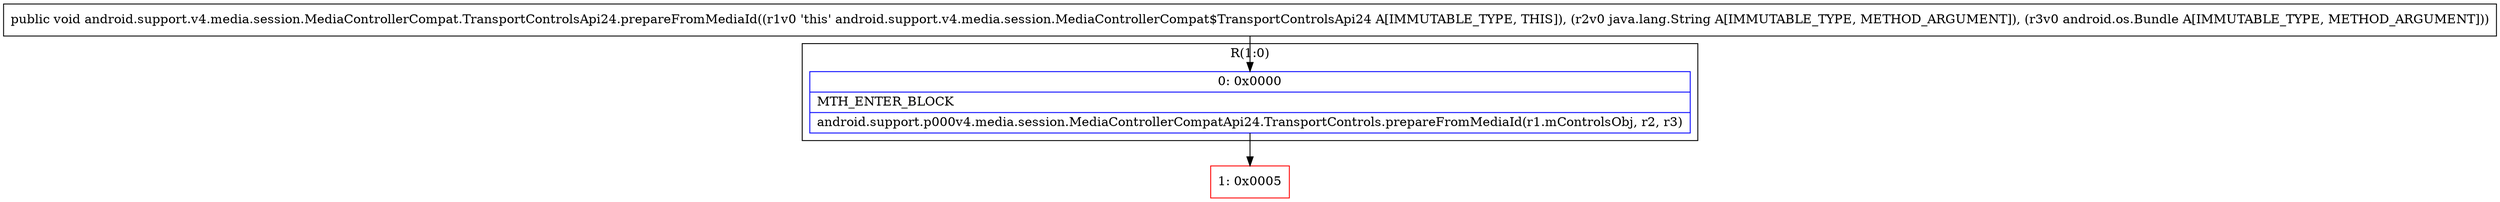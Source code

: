 digraph "CFG forandroid.support.v4.media.session.MediaControllerCompat.TransportControlsApi24.prepareFromMediaId(Ljava\/lang\/String;Landroid\/os\/Bundle;)V" {
subgraph cluster_Region_1439760577 {
label = "R(1:0)";
node [shape=record,color=blue];
Node_0 [shape=record,label="{0\:\ 0x0000|MTH_ENTER_BLOCK\l|android.support.p000v4.media.session.MediaControllerCompatApi24.TransportControls.prepareFromMediaId(r1.mControlsObj, r2, r3)\l}"];
}
Node_1 [shape=record,color=red,label="{1\:\ 0x0005}"];
MethodNode[shape=record,label="{public void android.support.v4.media.session.MediaControllerCompat.TransportControlsApi24.prepareFromMediaId((r1v0 'this' android.support.v4.media.session.MediaControllerCompat$TransportControlsApi24 A[IMMUTABLE_TYPE, THIS]), (r2v0 java.lang.String A[IMMUTABLE_TYPE, METHOD_ARGUMENT]), (r3v0 android.os.Bundle A[IMMUTABLE_TYPE, METHOD_ARGUMENT])) }"];
MethodNode -> Node_0;
Node_0 -> Node_1;
}

